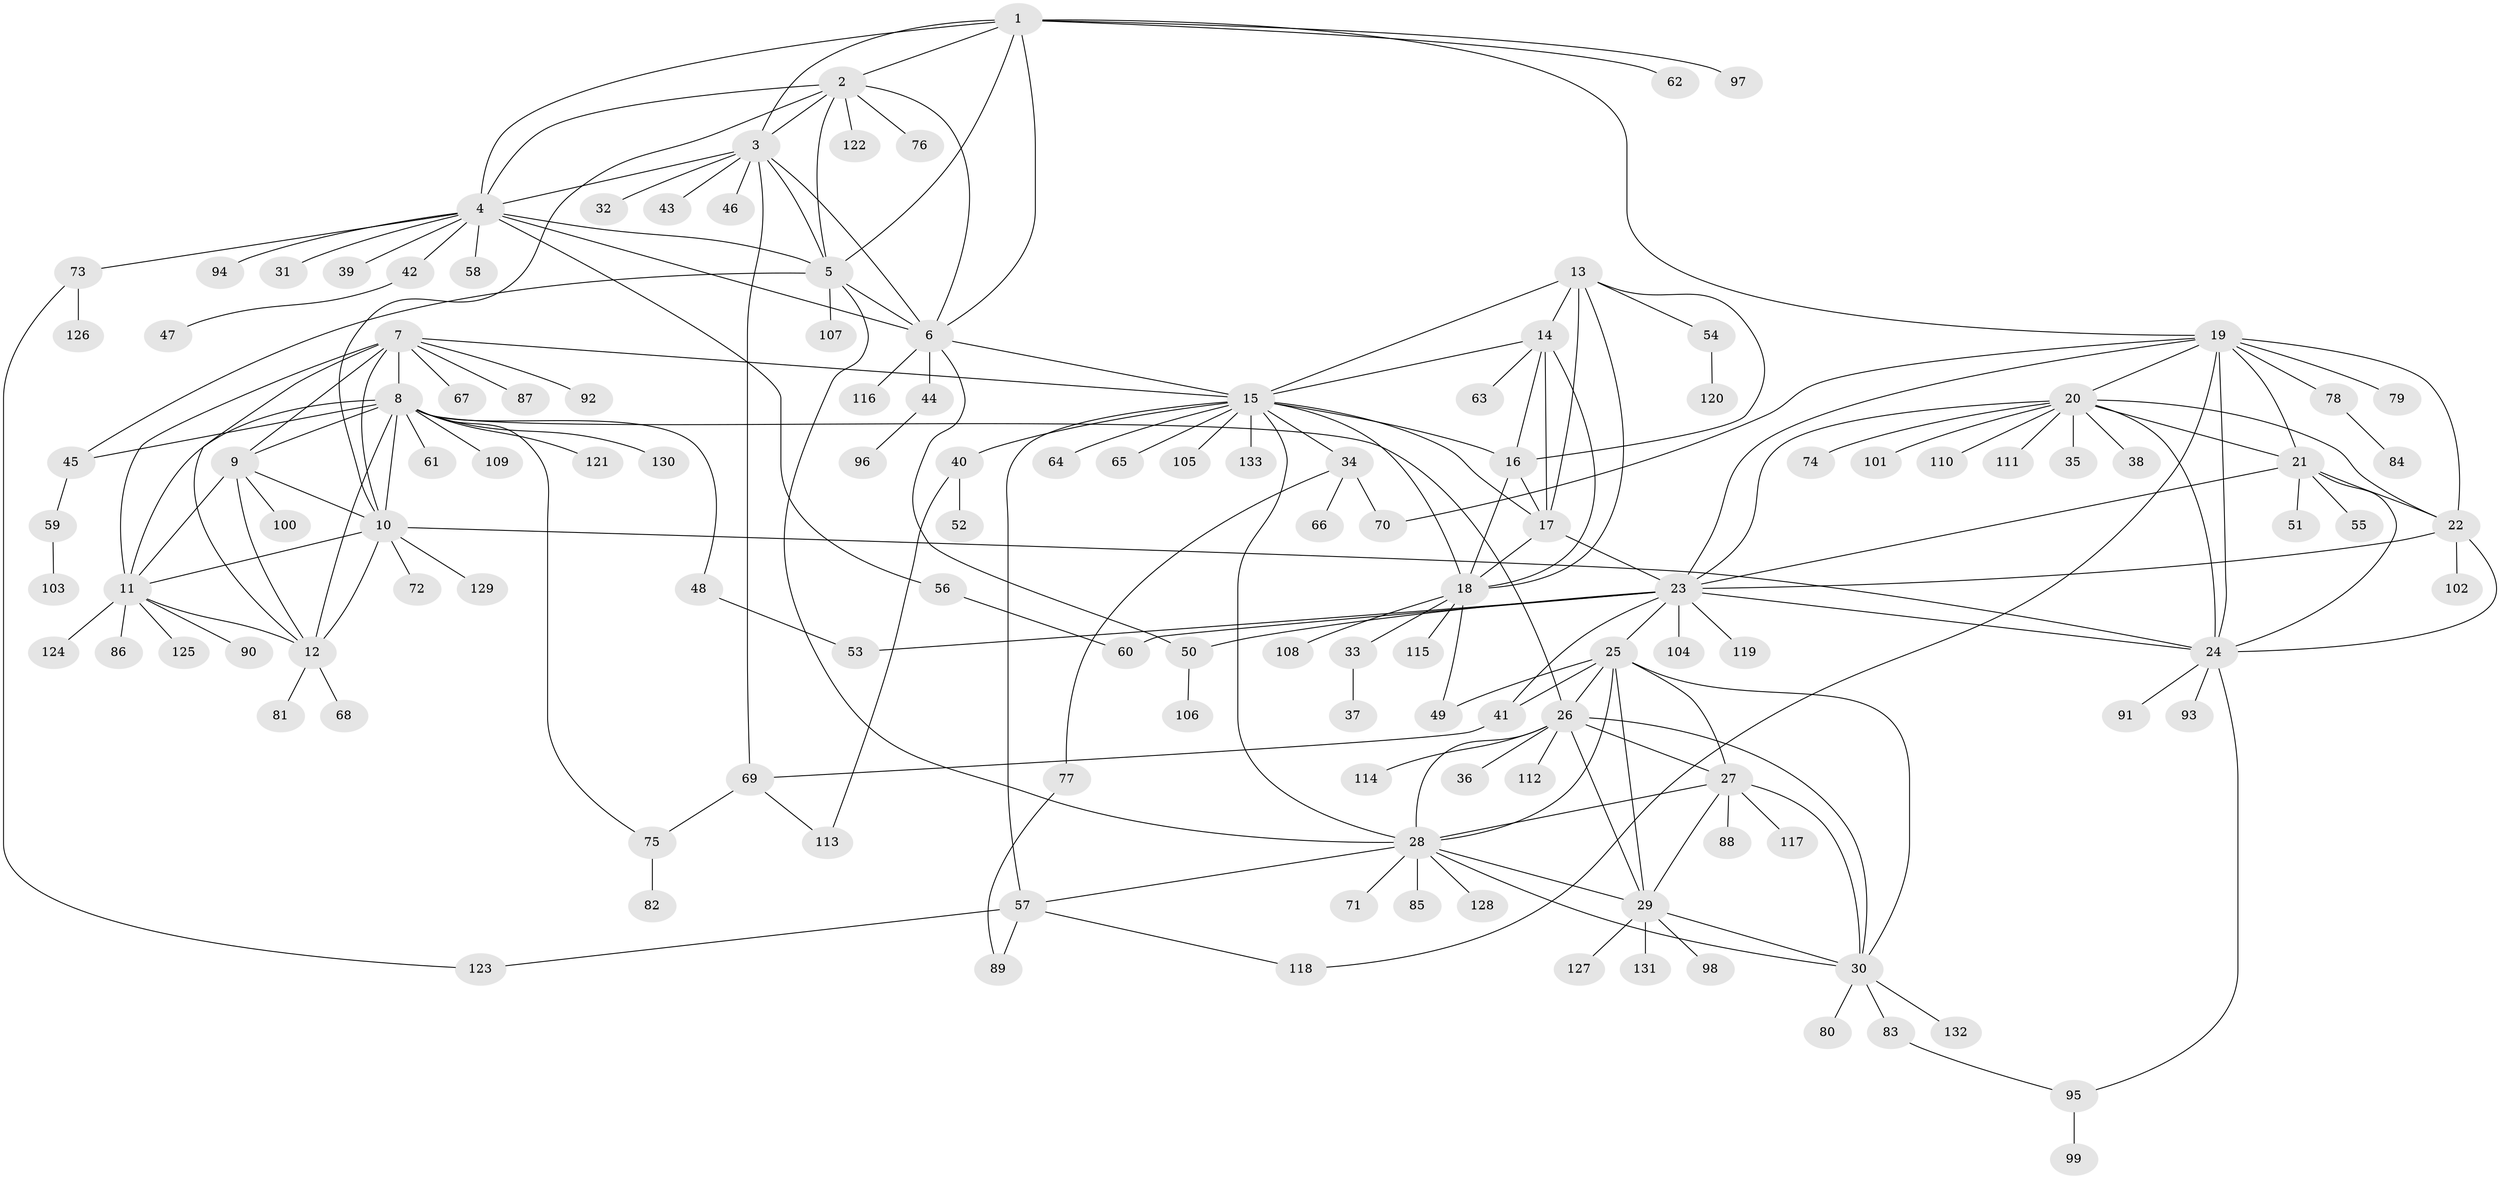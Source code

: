 // Generated by graph-tools (version 1.1) at 2025/02/03/09/25 03:02:41]
// undirected, 133 vertices, 203 edges
graph export_dot {
graph [start="1"]
  node [color=gray90,style=filled];
  1;
  2;
  3;
  4;
  5;
  6;
  7;
  8;
  9;
  10;
  11;
  12;
  13;
  14;
  15;
  16;
  17;
  18;
  19;
  20;
  21;
  22;
  23;
  24;
  25;
  26;
  27;
  28;
  29;
  30;
  31;
  32;
  33;
  34;
  35;
  36;
  37;
  38;
  39;
  40;
  41;
  42;
  43;
  44;
  45;
  46;
  47;
  48;
  49;
  50;
  51;
  52;
  53;
  54;
  55;
  56;
  57;
  58;
  59;
  60;
  61;
  62;
  63;
  64;
  65;
  66;
  67;
  68;
  69;
  70;
  71;
  72;
  73;
  74;
  75;
  76;
  77;
  78;
  79;
  80;
  81;
  82;
  83;
  84;
  85;
  86;
  87;
  88;
  89;
  90;
  91;
  92;
  93;
  94;
  95;
  96;
  97;
  98;
  99;
  100;
  101;
  102;
  103;
  104;
  105;
  106;
  107;
  108;
  109;
  110;
  111;
  112;
  113;
  114;
  115;
  116;
  117;
  118;
  119;
  120;
  121;
  122;
  123;
  124;
  125;
  126;
  127;
  128;
  129;
  130;
  131;
  132;
  133;
  1 -- 2;
  1 -- 3;
  1 -- 4;
  1 -- 5;
  1 -- 6;
  1 -- 19;
  1 -- 62;
  1 -- 97;
  2 -- 3;
  2 -- 4;
  2 -- 5;
  2 -- 6;
  2 -- 10;
  2 -- 76;
  2 -- 122;
  3 -- 4;
  3 -- 5;
  3 -- 6;
  3 -- 32;
  3 -- 43;
  3 -- 46;
  3 -- 69;
  4 -- 5;
  4 -- 6;
  4 -- 31;
  4 -- 39;
  4 -- 42;
  4 -- 56;
  4 -- 58;
  4 -- 73;
  4 -- 94;
  5 -- 6;
  5 -- 28;
  5 -- 45;
  5 -- 107;
  6 -- 15;
  6 -- 44;
  6 -- 50;
  6 -- 116;
  7 -- 8;
  7 -- 9;
  7 -- 10;
  7 -- 11;
  7 -- 12;
  7 -- 15;
  7 -- 67;
  7 -- 87;
  7 -- 92;
  8 -- 9;
  8 -- 10;
  8 -- 11;
  8 -- 12;
  8 -- 26;
  8 -- 45;
  8 -- 48;
  8 -- 61;
  8 -- 75;
  8 -- 109;
  8 -- 121;
  8 -- 130;
  9 -- 10;
  9 -- 11;
  9 -- 12;
  9 -- 100;
  10 -- 11;
  10 -- 12;
  10 -- 24;
  10 -- 72;
  10 -- 129;
  11 -- 12;
  11 -- 86;
  11 -- 90;
  11 -- 124;
  11 -- 125;
  12 -- 68;
  12 -- 81;
  13 -- 14;
  13 -- 15;
  13 -- 16;
  13 -- 17;
  13 -- 18;
  13 -- 54;
  14 -- 15;
  14 -- 16;
  14 -- 17;
  14 -- 18;
  14 -- 63;
  15 -- 16;
  15 -- 17;
  15 -- 18;
  15 -- 28;
  15 -- 34;
  15 -- 40;
  15 -- 57;
  15 -- 64;
  15 -- 65;
  15 -- 105;
  15 -- 133;
  16 -- 17;
  16 -- 18;
  17 -- 18;
  17 -- 23;
  18 -- 33;
  18 -- 49;
  18 -- 108;
  18 -- 115;
  19 -- 20;
  19 -- 21;
  19 -- 22;
  19 -- 23;
  19 -- 24;
  19 -- 70;
  19 -- 78;
  19 -- 79;
  19 -- 118;
  20 -- 21;
  20 -- 22;
  20 -- 23;
  20 -- 24;
  20 -- 35;
  20 -- 38;
  20 -- 74;
  20 -- 101;
  20 -- 110;
  20 -- 111;
  21 -- 22;
  21 -- 23;
  21 -- 24;
  21 -- 51;
  21 -- 55;
  22 -- 23;
  22 -- 24;
  22 -- 102;
  23 -- 24;
  23 -- 25;
  23 -- 41;
  23 -- 50;
  23 -- 53;
  23 -- 60;
  23 -- 104;
  23 -- 119;
  24 -- 91;
  24 -- 93;
  24 -- 95;
  25 -- 26;
  25 -- 27;
  25 -- 28;
  25 -- 29;
  25 -- 30;
  25 -- 41;
  25 -- 49;
  26 -- 27;
  26 -- 28;
  26 -- 29;
  26 -- 30;
  26 -- 36;
  26 -- 112;
  26 -- 114;
  27 -- 28;
  27 -- 29;
  27 -- 30;
  27 -- 88;
  27 -- 117;
  28 -- 29;
  28 -- 30;
  28 -- 57;
  28 -- 71;
  28 -- 85;
  28 -- 128;
  29 -- 30;
  29 -- 98;
  29 -- 127;
  29 -- 131;
  30 -- 80;
  30 -- 83;
  30 -- 132;
  33 -- 37;
  34 -- 66;
  34 -- 70;
  34 -- 77;
  40 -- 52;
  40 -- 113;
  41 -- 69;
  42 -- 47;
  44 -- 96;
  45 -- 59;
  48 -- 53;
  50 -- 106;
  54 -- 120;
  56 -- 60;
  57 -- 89;
  57 -- 118;
  57 -- 123;
  59 -- 103;
  69 -- 75;
  69 -- 113;
  73 -- 123;
  73 -- 126;
  75 -- 82;
  77 -- 89;
  78 -- 84;
  83 -- 95;
  95 -- 99;
}

